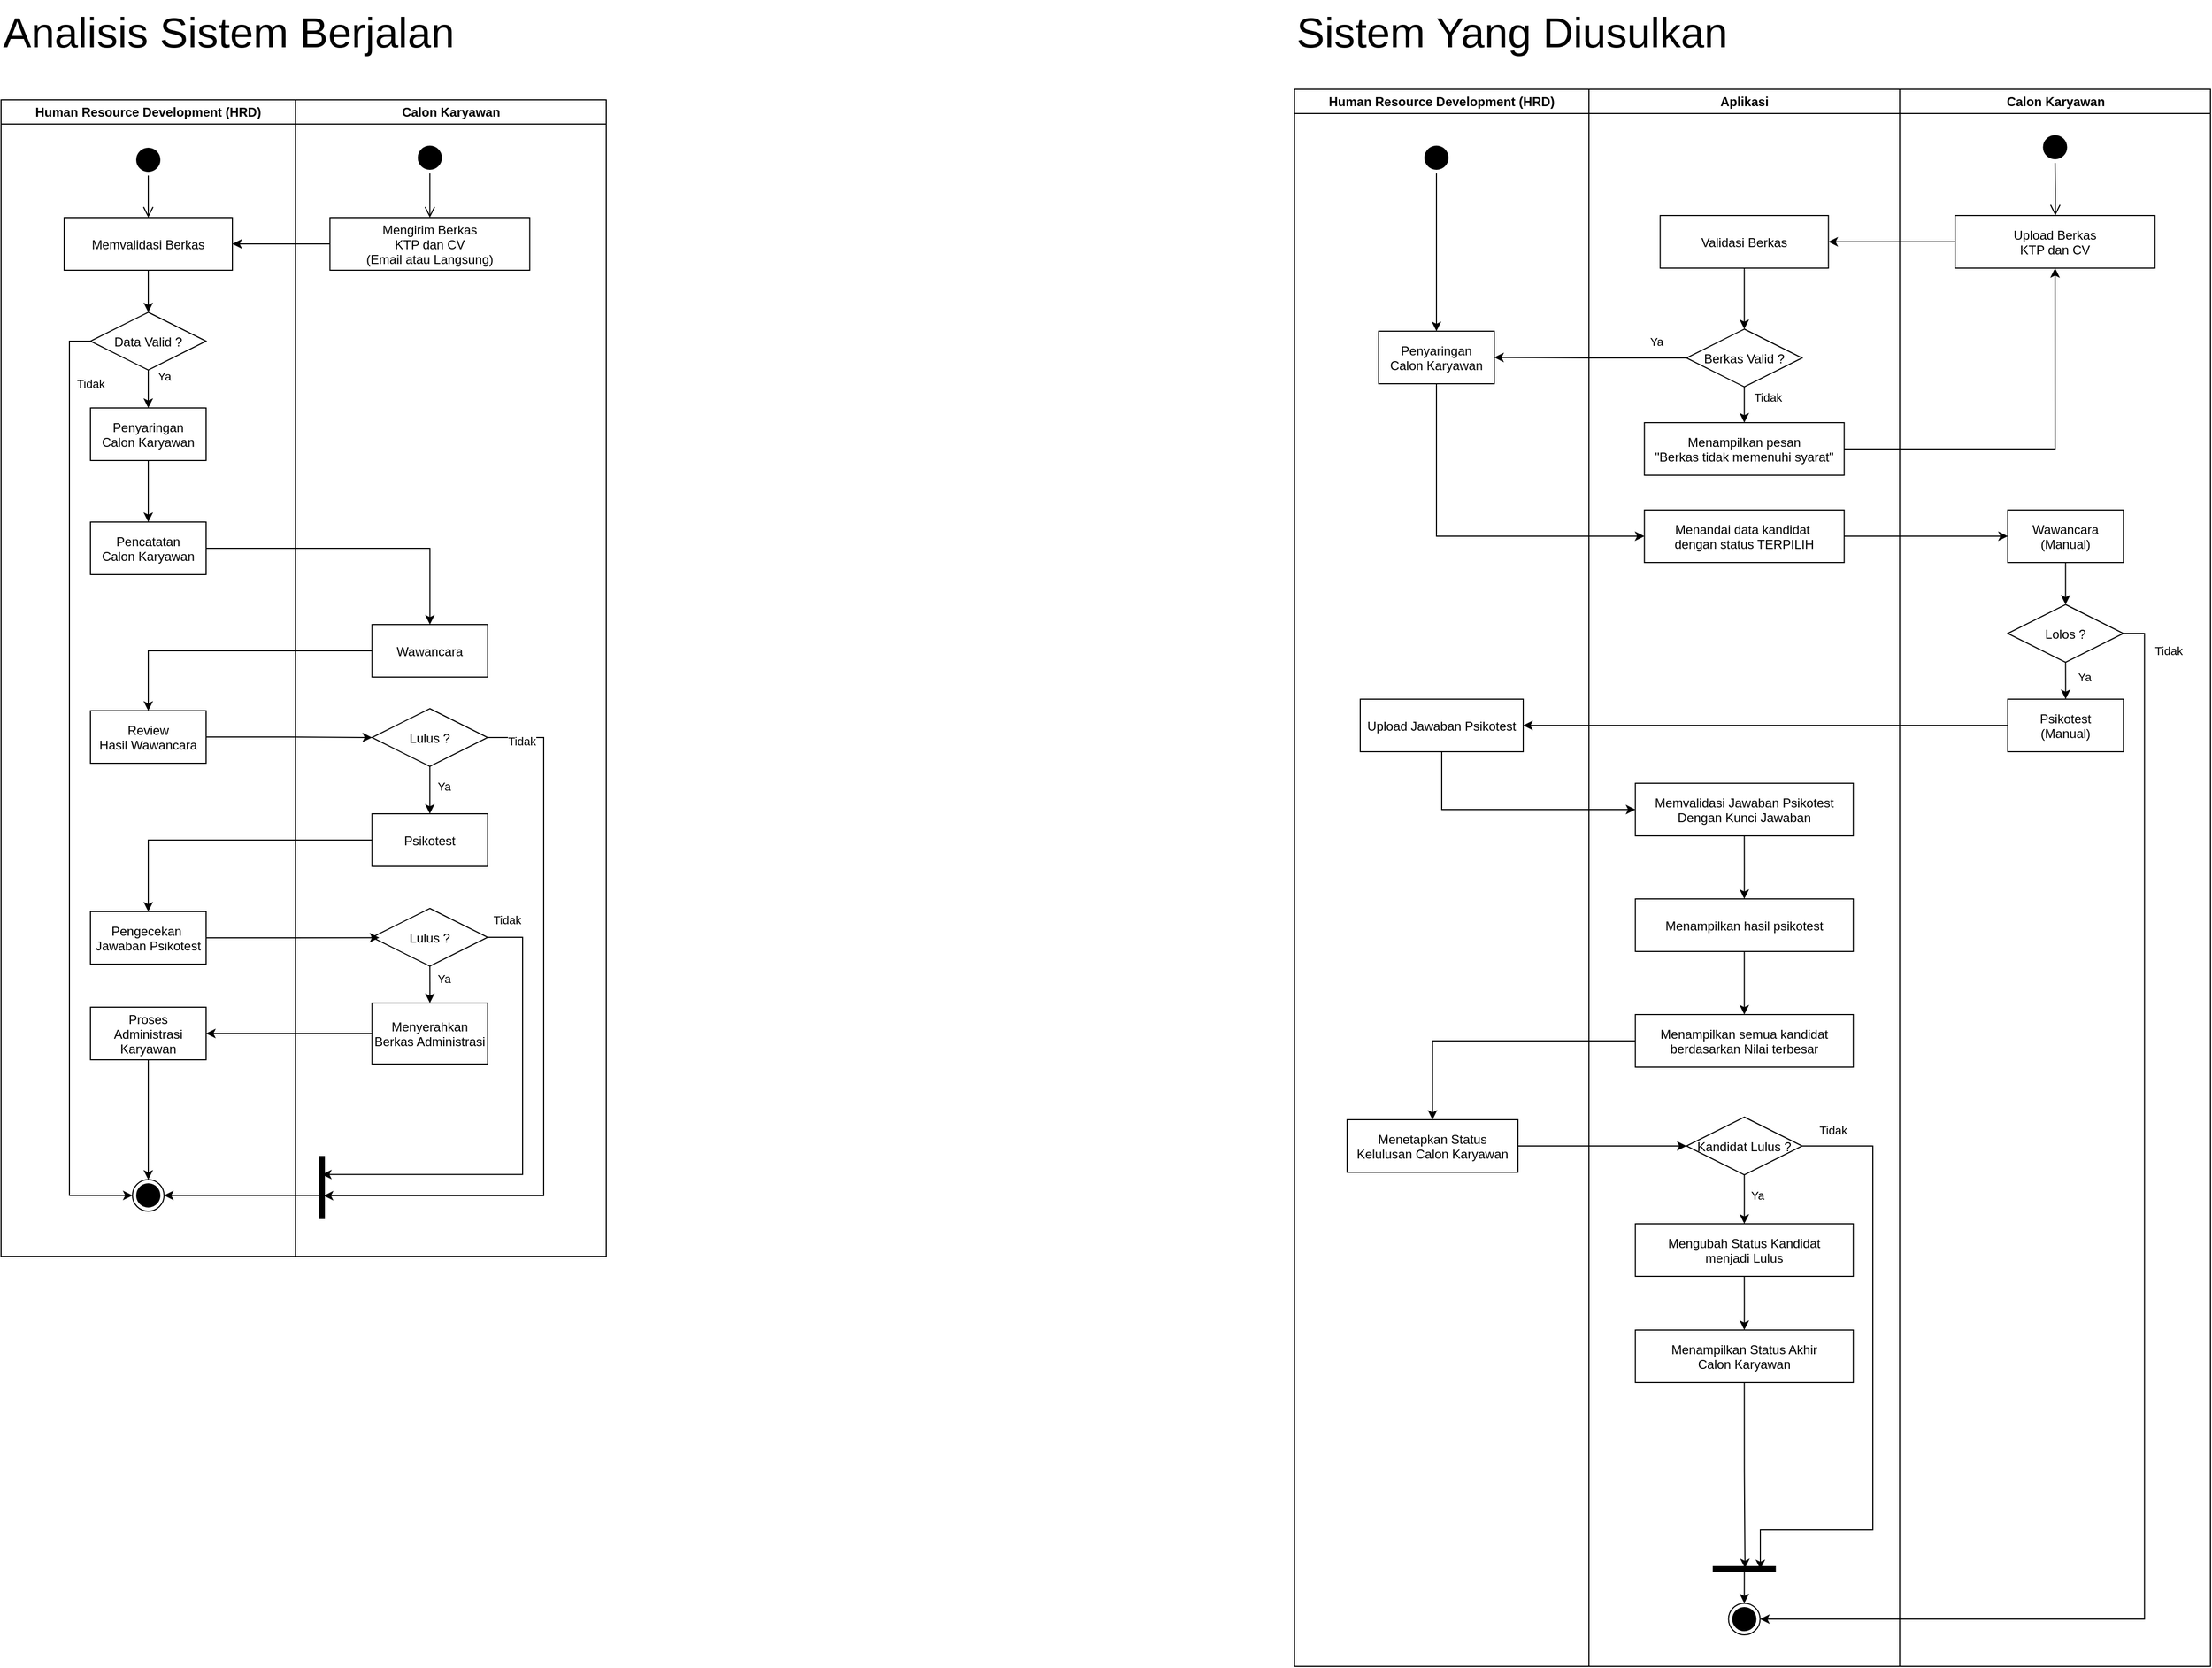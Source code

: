 <mxfile version="26.0.11">
  <diagram name="Gambaran Umum" id="e7e014a7-5840-1c2e-5031-d8a46d1fe8dd">
    <mxGraphModel dx="2580" dy="1044" grid="1" gridSize="10" guides="1" tooltips="1" connect="1" arrows="1" fold="1" page="1" pageScale="1" pageWidth="1169" pageHeight="826" background="none" math="0" shadow="0">
      <root>
        <mxCell id="0" />
        <mxCell id="1" parent="0" />
        <mxCell id="ST_iuwLtOKrMUxYOL1nn-21" value="" style="group" vertex="1" connectable="0" parent="1">
          <mxGeometry x="40" y="25" width="575.5" height="1195" as="geometry" />
        </mxCell>
        <mxCell id="2" value="Human Resource Development (HRD)" style="swimlane;whiteSpace=wrap" parent="ST_iuwLtOKrMUxYOL1nn-21" vertex="1">
          <mxGeometry y="95" width="280" height="1100" as="geometry">
            <mxRectangle x="164.5" y="128" width="90" height="30" as="alternateBounds" />
          </mxGeometry>
        </mxCell>
        <mxCell id="5" value="" style="ellipse;shape=startState;fillColor=#000000;strokeColor=#000000;" parent="2" vertex="1">
          <mxGeometry x="125" y="42" width="30" height="30" as="geometry" />
        </mxCell>
        <mxCell id="21" value="Data Valid ?" style="rhombus;fillColor=#FFFFFF;strokeColor=#000000;" parent="2" vertex="1">
          <mxGeometry x="85" y="202" width="110" height="55" as="geometry" />
        </mxCell>
        <mxCell id="7" value="Memvalidasi Berkas" style="" parent="2" vertex="1">
          <mxGeometry x="60" y="112" width="160" height="50" as="geometry" />
        </mxCell>
        <mxCell id="RKCoc4Ff2t_dRbGgtJyt-48" style="edgeStyle=orthogonalEdgeStyle;rounded=0;orthogonalLoop=1;jettySize=auto;html=1;exitX=0.5;exitY=1;exitDx=0;exitDy=0;" parent="2" source="7" target="21" edge="1">
          <mxGeometry relative="1" as="geometry" />
        </mxCell>
        <mxCell id="6" value="" style="edgeStyle=elbowEdgeStyle;elbow=horizontal;verticalAlign=bottom;endArrow=open;endSize=8;strokeColor=#000000;endFill=1;rounded=0" parent="2" source="5" target="7" edge="1">
          <mxGeometry x="100" y="40" as="geometry">
            <mxPoint x="115" y="110" as="targetPoint" />
          </mxGeometry>
        </mxCell>
        <mxCell id="RKCoc4Ff2t_dRbGgtJyt-82" value="Proses&#xa;Administrasi&#xa;Karyawan" style="" parent="2" vertex="1">
          <mxGeometry x="85" y="863" width="110" height="50" as="geometry" />
        </mxCell>
        <mxCell id="YIHD0tMDVWa32eO57tJM-167" value="Pengecekan &#xa;Jawaban Psikotest" style="" parent="2" vertex="1">
          <mxGeometry x="85" y="772" width="110" height="50" as="geometry" />
        </mxCell>
        <mxCell id="YIHD0tMDVWa32eO57tJM-172" value="Review&#xa;Hasil Wawancara" style="" parent="2" vertex="1">
          <mxGeometry x="85" y="581" width="110" height="50" as="geometry" />
        </mxCell>
        <mxCell id="vegIoyeHo5Jib-Qd6CoS-21" value="Penyaringan&#xa;Calon Karyawan" style="" parent="2" vertex="1">
          <mxGeometry x="85" y="293" width="110" height="50" as="geometry" />
        </mxCell>
        <mxCell id="RKCoc4Ff2t_dRbGgtJyt-49" style="edgeStyle=orthogonalEdgeStyle;rounded=0;orthogonalLoop=1;jettySize=auto;html=1;entryX=0.5;entryY=0;entryDx=0;entryDy=0;" parent="2" source="21" target="vegIoyeHo5Jib-Qd6CoS-21" edge="1">
          <mxGeometry relative="1" as="geometry">
            <mxPoint x="140" y="310" as="targetPoint" />
            <mxPoint x="140" y="314" as="sourcePoint" />
          </mxGeometry>
        </mxCell>
        <mxCell id="RKCoc4Ff2t_dRbGgtJyt-101" value="Ya" style="edgeLabel;html=1;align=center;verticalAlign=middle;resizable=0;points=[];" parent="RKCoc4Ff2t_dRbGgtJyt-49" vertex="1" connectable="0">
          <mxGeometry x="-0.739" y="-2" relative="1" as="geometry">
            <mxPoint x="17" as="offset" />
          </mxGeometry>
        </mxCell>
        <mxCell id="3" value="Calon Karyawan" style="swimlane;whiteSpace=wrap" parent="ST_iuwLtOKrMUxYOL1nn-21" vertex="1">
          <mxGeometry x="280" y="95" width="295.5" height="1100" as="geometry" />
        </mxCell>
        <mxCell id="13" value="" style="ellipse;shape=startState;fillColor=#000000;strokeColor=#000000;" parent="3" vertex="1">
          <mxGeometry x="112.75" y="40" width="30" height="30" as="geometry" />
        </mxCell>
        <mxCell id="14" value="" style="edgeStyle=elbowEdgeStyle;elbow=vertical;verticalAlign=bottom;endArrow=open;endSize=8;strokeColor=#000000;endFill=1;rounded=0" parent="3" source="13" target="15" edge="1">
          <mxGeometry x="40" y="20" as="geometry">
            <mxPoint x="55" y="90" as="targetPoint" />
          </mxGeometry>
        </mxCell>
        <mxCell id="RKCoc4Ff2t_dRbGgtJyt-69" style="edgeStyle=orthogonalEdgeStyle;rounded=0;orthogonalLoop=1;jettySize=auto;html=1;exitX=0.5;exitY=1;exitDx=0;exitDy=0;" parent="3" source="RKCoc4Ff2t_dRbGgtJyt-57" target="RKCoc4Ff2t_dRbGgtJyt-66" edge="1">
          <mxGeometry relative="1" as="geometry" />
        </mxCell>
        <mxCell id="RKCoc4Ff2t_dRbGgtJyt-106" value="Ya" style="edgeLabel;html=1;align=center;verticalAlign=middle;resizable=0;points=[];" parent="RKCoc4Ff2t_dRbGgtJyt-69" vertex="1" connectable="0">
          <mxGeometry x="-0.216" y="1" relative="1" as="geometry">
            <mxPoint x="12" y="1" as="offset" />
          </mxGeometry>
        </mxCell>
        <mxCell id="RKCoc4Ff2t_dRbGgtJyt-91" style="edgeStyle=orthogonalEdgeStyle;rounded=0;orthogonalLoop=1;jettySize=auto;html=1;exitX=1;exitY=0.5;exitDx=0;exitDy=0;entryX=0.63;entryY=0.374;entryDx=0;entryDy=0;entryPerimeter=0;" parent="3" source="RKCoc4Ff2t_dRbGgtJyt-57" target="RKCoc4Ff2t_dRbGgtJyt-73" edge="1">
          <mxGeometry relative="1" as="geometry">
            <mxPoint x="5.5" y="992" as="targetPoint" />
            <Array as="points">
              <mxPoint x="236" y="607" />
              <mxPoint x="236" y="1042" />
            </Array>
          </mxGeometry>
        </mxCell>
        <mxCell id="RKCoc4Ff2t_dRbGgtJyt-107" value="Tidak" style="edgeLabel;html=1;align=center;verticalAlign=middle;resizable=0;points=[];" parent="RKCoc4Ff2t_dRbGgtJyt-91" vertex="1" connectable="0">
          <mxGeometry x="-0.785" relative="1" as="geometry">
            <mxPoint x="-21" y="-19" as="offset" />
          </mxGeometry>
        </mxCell>
        <mxCell id="RKCoc4Ff2t_dRbGgtJyt-71" style="edgeStyle=orthogonalEdgeStyle;rounded=0;orthogonalLoop=1;jettySize=auto;html=1;exitX=0.5;exitY=1;exitDx=0;exitDy=0;" parent="3" source="RKCoc4Ff2t_dRbGgtJyt-67" target="RKCoc4Ff2t_dRbGgtJyt-68" edge="1">
          <mxGeometry relative="1" as="geometry" />
        </mxCell>
        <mxCell id="RKCoc4Ff2t_dRbGgtJyt-108" value="Ya" style="edgeLabel;html=1;align=center;verticalAlign=middle;resizable=0;points=[];" parent="RKCoc4Ff2t_dRbGgtJyt-71" vertex="1" connectable="0">
          <mxGeometry x="-0.474" y="-1" relative="1" as="geometry">
            <mxPoint x="14" as="offset" />
          </mxGeometry>
        </mxCell>
        <mxCell id="15" value="Mengirim Berkas&#xa;KTP dan CV&#xa;(Email atau Langsung)" style="" parent="3" vertex="1">
          <mxGeometry x="32.75" y="112" width="190" height="50" as="geometry" />
        </mxCell>
        <mxCell id="RKCoc4Ff2t_dRbGgtJyt-93" style="edgeStyle=orthogonalEdgeStyle;rounded=0;orthogonalLoop=1;jettySize=auto;html=1;exitX=1;exitY=0.5;exitDx=0;exitDy=0;entryX=0.293;entryY=0.48;entryDx=0;entryDy=0;entryPerimeter=0;" parent="3" source="RKCoc4Ff2t_dRbGgtJyt-67" target="RKCoc4Ff2t_dRbGgtJyt-73" edge="1">
          <mxGeometry relative="1" as="geometry">
            <mxPoint x="25.5" y="1072" as="targetPoint" />
            <Array as="points">
              <mxPoint x="216" y="797" />
              <mxPoint x="216" y="1022" />
            </Array>
          </mxGeometry>
        </mxCell>
        <mxCell id="RKCoc4Ff2t_dRbGgtJyt-109" value="Tidak" style="edgeLabel;html=1;align=center;verticalAlign=middle;resizable=0;points=[];" parent="RKCoc4Ff2t_dRbGgtJyt-93" vertex="1" connectable="0">
          <mxGeometry x="-0.923" y="-1" relative="1" as="geometry">
            <mxPoint y="-18" as="offset" />
          </mxGeometry>
        </mxCell>
        <mxCell id="RKCoc4Ff2t_dRbGgtJyt-54" value="Pencatatan&#xa;Calon Karyawan" style="" parent="3" vertex="1">
          <mxGeometry x="-195" y="401.5" width="110" height="50" as="geometry" />
        </mxCell>
        <mxCell id="RKCoc4Ff2t_dRbGgtJyt-59" style="edgeStyle=orthogonalEdgeStyle;rounded=0;orthogonalLoop=1;jettySize=auto;html=1;exitX=1;exitY=0.5;exitDx=0;exitDy=0;" parent="3" source="RKCoc4Ff2t_dRbGgtJyt-54" target="RKCoc4Ff2t_dRbGgtJyt-56" edge="1">
          <mxGeometry relative="1" as="geometry">
            <mxPoint x="72.75" y="426.5" as="targetPoint" />
          </mxGeometry>
        </mxCell>
        <mxCell id="RKCoc4Ff2t_dRbGgtJyt-56" value="Wawancara" style="" parent="3" vertex="1">
          <mxGeometry x="72.75" y="499" width="110" height="50" as="geometry" />
        </mxCell>
        <mxCell id="RKCoc4Ff2t_dRbGgtJyt-57" value="Lulus ?" style="rhombus;fillColor=#FFFFFF;strokeColor=#000000;" parent="3" vertex="1">
          <mxGeometry x="72.75" y="579" width="110" height="55" as="geometry" />
        </mxCell>
        <mxCell id="RKCoc4Ff2t_dRbGgtJyt-66" value="Psikotest" style="" parent="3" vertex="1">
          <mxGeometry x="72.75" y="679" width="110" height="50" as="geometry" />
        </mxCell>
        <mxCell id="RKCoc4Ff2t_dRbGgtJyt-67" value="Lulus ?" style="rhombus;fillColor=#FFFFFF;strokeColor=#000000;" parent="3" vertex="1">
          <mxGeometry x="72.75" y="769" width="110" height="55" as="geometry" />
        </mxCell>
        <mxCell id="RKCoc4Ff2t_dRbGgtJyt-68" value="Menyerahkan&#xa;Berkas Administrasi" style="" parent="3" vertex="1">
          <mxGeometry x="72.75" y="859" width="110" height="58" as="geometry" />
        </mxCell>
        <mxCell id="RKCoc4Ff2t_dRbGgtJyt-41" value="" style="ellipse;html=1;shape=endState;fillColor=#000000;strokeColor=#000000;" parent="3" vertex="1">
          <mxGeometry x="-155" y="1027" width="30" height="30" as="geometry" />
        </mxCell>
        <mxCell id="RKCoc4Ff2t_dRbGgtJyt-100" style="edgeStyle=orthogonalEdgeStyle;rounded=0;orthogonalLoop=1;jettySize=auto;html=1;exitX=0.25;exitY=0.5;exitDx=0;exitDy=0;exitPerimeter=0;entryX=1;entryY=0.5;entryDx=0;entryDy=0;" parent="3" source="RKCoc4Ff2t_dRbGgtJyt-73" target="RKCoc4Ff2t_dRbGgtJyt-41" edge="1">
          <mxGeometry relative="1" as="geometry">
            <Array as="points">
              <mxPoint x="25" y="1042" />
            </Array>
          </mxGeometry>
        </mxCell>
        <mxCell id="RKCoc4Ff2t_dRbGgtJyt-73" value="" style="shape=line;strokeWidth=6;strokeColor=#000000;rotation=90" parent="3" vertex="1">
          <mxGeometry x="-5" y="1027" width="60" height="15" as="geometry" />
        </mxCell>
        <mxCell id="RKCoc4Ff2t_dRbGgtJyt-46" value="" style="endArrow=classic;html=1;rounded=0;exitX=0;exitY=0.5;exitDx=0;exitDy=0;" parent="ST_iuwLtOKrMUxYOL1nn-21" source="15" target="7" edge="1">
          <mxGeometry width="50" height="50" relative="1" as="geometry">
            <mxPoint x="410" y="375" as="sourcePoint" />
            <mxPoint x="460" y="325" as="targetPoint" />
          </mxGeometry>
        </mxCell>
        <mxCell id="RKCoc4Ff2t_dRbGgtJyt-50" style="edgeStyle=orthogonalEdgeStyle;rounded=0;orthogonalLoop=1;jettySize=auto;html=1;exitX=0;exitY=0.5;exitDx=0;exitDy=0;entryX=0;entryY=0.5;entryDx=0;entryDy=0;" parent="ST_iuwLtOKrMUxYOL1nn-21" source="21" target="RKCoc4Ff2t_dRbGgtJyt-41" edge="1">
          <mxGeometry relative="1" as="geometry" />
        </mxCell>
        <mxCell id="RKCoc4Ff2t_dRbGgtJyt-102" value="Tidak" style="edgeLabel;html=1;align=center;verticalAlign=middle;resizable=0;points=[];" parent="RKCoc4Ff2t_dRbGgtJyt-50" vertex="1" connectable="0">
          <mxGeometry x="-0.934" relative="1" as="geometry">
            <mxPoint x="20" y="31" as="offset" />
          </mxGeometry>
        </mxCell>
        <mxCell id="RKCoc4Ff2t_dRbGgtJyt-86" style="edgeStyle=orthogonalEdgeStyle;rounded=0;orthogonalLoop=1;jettySize=auto;html=1;exitX=0;exitY=0.5;exitDx=0;exitDy=0;" parent="ST_iuwLtOKrMUxYOL1nn-21" source="RKCoc4Ff2t_dRbGgtJyt-68" target="RKCoc4Ff2t_dRbGgtJyt-82" edge="1">
          <mxGeometry relative="1" as="geometry" />
        </mxCell>
        <mxCell id="YIHD0tMDVWa32eO57tJM-22" value="Analisis Sistem Berjalan" style="text;html=1;align=left;verticalAlign=middle;resizable=0;points=[];autosize=1;strokeColor=none;fillColor=none;fontSize=40;" parent="ST_iuwLtOKrMUxYOL1nn-21" vertex="1">
          <mxGeometry width="450" height="60" as="geometry" />
        </mxCell>
        <mxCell id="YIHD0tMDVWa32eO57tJM-168" style="edgeStyle=orthogonalEdgeStyle;rounded=0;orthogonalLoop=1;jettySize=auto;html=1;exitX=0;exitY=0.5;exitDx=0;exitDy=0;" parent="ST_iuwLtOKrMUxYOL1nn-21" source="RKCoc4Ff2t_dRbGgtJyt-66" target="YIHD0tMDVWa32eO57tJM-167" edge="1">
          <mxGeometry relative="1" as="geometry" />
        </mxCell>
        <mxCell id="YIHD0tMDVWa32eO57tJM-171" style="edgeStyle=orthogonalEdgeStyle;rounded=0;orthogonalLoop=1;jettySize=auto;html=1;exitX=1;exitY=0.5;exitDx=0;exitDy=0;entryX=0.063;entryY=0.506;entryDx=0;entryDy=0;entryPerimeter=0;" parent="ST_iuwLtOKrMUxYOL1nn-21" source="YIHD0tMDVWa32eO57tJM-167" target="RKCoc4Ff2t_dRbGgtJyt-67" edge="1">
          <mxGeometry relative="1" as="geometry" />
        </mxCell>
        <mxCell id="YIHD0tMDVWa32eO57tJM-174" style="edgeStyle=orthogonalEdgeStyle;rounded=0;orthogonalLoop=1;jettySize=auto;html=1;exitX=0;exitY=0.5;exitDx=0;exitDy=0;" parent="ST_iuwLtOKrMUxYOL1nn-21" source="RKCoc4Ff2t_dRbGgtJyt-56" target="YIHD0tMDVWa32eO57tJM-172" edge="1">
          <mxGeometry relative="1" as="geometry" />
        </mxCell>
        <mxCell id="YIHD0tMDVWa32eO57tJM-175" style="edgeStyle=orthogonalEdgeStyle;rounded=0;orthogonalLoop=1;jettySize=auto;html=1;exitX=1;exitY=0.5;exitDx=0;exitDy=0;entryX=0;entryY=0.5;entryDx=0;entryDy=0;" parent="ST_iuwLtOKrMUxYOL1nn-21" source="YIHD0tMDVWa32eO57tJM-172" target="RKCoc4Ff2t_dRbGgtJyt-57" edge="1">
          <mxGeometry relative="1" as="geometry" />
        </mxCell>
        <mxCell id="RKCoc4Ff2t_dRbGgtJyt-87" style="edgeStyle=orthogonalEdgeStyle;rounded=0;orthogonalLoop=1;jettySize=auto;html=1;exitX=0.5;exitY=1;exitDx=0;exitDy=0;entryX=0.5;entryY=0;entryDx=0;entryDy=0;" parent="ST_iuwLtOKrMUxYOL1nn-21" source="RKCoc4Ff2t_dRbGgtJyt-82" target="RKCoc4Ff2t_dRbGgtJyt-41" edge="1">
          <mxGeometry relative="1" as="geometry">
            <mxPoint x="140" y="967" as="targetPoint" />
          </mxGeometry>
        </mxCell>
        <mxCell id="vegIoyeHo5Jib-Qd6CoS-23" style="edgeStyle=orthogonalEdgeStyle;rounded=0;orthogonalLoop=1;jettySize=auto;html=1;exitX=0.5;exitY=1;exitDx=0;exitDy=0;entryX=0.5;entryY=0;entryDx=0;entryDy=0;" parent="ST_iuwLtOKrMUxYOL1nn-21" source="vegIoyeHo5Jib-Qd6CoS-21" target="RKCoc4Ff2t_dRbGgtJyt-54" edge="1">
          <mxGeometry relative="1" as="geometry" />
        </mxCell>
        <mxCell id="ST_iuwLtOKrMUxYOL1nn-22" value="" style="group" vertex="1" connectable="0" parent="1">
          <mxGeometry x="1270" y="25" width="871" height="1585" as="geometry" />
        </mxCell>
        <mxCell id="YIHD0tMDVWa32eO57tJM-25" value="Sistem Yang Diusulkan" style="text;html=1;align=left;verticalAlign=middle;resizable=0;points=[];autosize=1;strokeColor=none;fillColor=none;fontSize=40;" parent="ST_iuwLtOKrMUxYOL1nn-22" vertex="1">
          <mxGeometry width="430" height="60" as="geometry" />
        </mxCell>
        <mxCell id="YIHD0tMDVWa32eO57tJM-102" value="Human Resource Development (HRD)" style="swimlane;whiteSpace=wrap" parent="ST_iuwLtOKrMUxYOL1nn-22" vertex="1">
          <mxGeometry y="85" width="280" height="1500" as="geometry">
            <mxRectangle x="164.5" y="128" width="90" height="30" as="alternateBounds" />
          </mxGeometry>
        </mxCell>
        <mxCell id="YIHD0tMDVWa32eO57tJM-151" style="edgeStyle=orthogonalEdgeStyle;rounded=0;orthogonalLoop=1;jettySize=auto;html=1;exitX=0.5;exitY=1;exitDx=0;exitDy=0;" parent="YIHD0tMDVWa32eO57tJM-102" source="YIHD0tMDVWa32eO57tJM-103" target="YIHD0tMDVWa32eO57tJM-129" edge="1">
          <mxGeometry relative="1" as="geometry" />
        </mxCell>
        <mxCell id="YIHD0tMDVWa32eO57tJM-103" value="" style="ellipse;shape=startState;fillColor=#000000;strokeColor=#000000;" parent="YIHD0tMDVWa32eO57tJM-102" vertex="1">
          <mxGeometry x="120" y="50" width="30" height="30" as="geometry" />
        </mxCell>
        <mxCell id="YIHD0tMDVWa32eO57tJM-129" value="Penyaringan&#xa;Calon Karyawan" style="" parent="YIHD0tMDVWa32eO57tJM-102" vertex="1">
          <mxGeometry x="80" y="230" width="110" height="50" as="geometry" />
        </mxCell>
        <mxCell id="YIHD0tMDVWa32eO57tJM-157" value="Upload Jawaban Psikotest" style="" parent="YIHD0tMDVWa32eO57tJM-102" vertex="1">
          <mxGeometry x="62.5" y="580" width="155" height="50" as="geometry" />
        </mxCell>
        <mxCell id="YIHD0tMDVWa32eO57tJM-111" value="Aplikasi" style="swimlane;whiteSpace=wrap;startSize=23;fillColor=default;" parent="ST_iuwLtOKrMUxYOL1nn-22" vertex="1">
          <mxGeometry x="280" y="85" width="295.5" height="1500" as="geometry" />
        </mxCell>
        <mxCell id="YIHD0tMDVWa32eO57tJM-126" value="Menandai data kandidat &#xa;dengan status TERPILIH" style="" parent="YIHD0tMDVWa32eO57tJM-111" vertex="1">
          <mxGeometry x="52.75" y="400" width="190" height="50" as="geometry" />
        </mxCell>
        <mxCell id="YIHD0tMDVWa32eO57tJM-105" value="Validasi Berkas" style="" parent="YIHD0tMDVWa32eO57tJM-111" vertex="1">
          <mxGeometry x="67.75" y="120" width="160" height="50" as="geometry" />
        </mxCell>
        <mxCell id="jaqBcTecHECJfo1LTqMZ-30" style="edgeStyle=orthogonalEdgeStyle;rounded=0;orthogonalLoop=1;jettySize=auto;html=1;entryX=0.5;entryY=0;entryDx=0;entryDy=0;exitX=0.5;exitY=1;exitDx=0;exitDy=0;" parent="YIHD0tMDVWa32eO57tJM-111" source="YIHD0tMDVWa32eO57tJM-104" target="jaqBcTecHECJfo1LTqMZ-29" edge="1">
          <mxGeometry relative="1" as="geometry">
            <mxPoint x="148" y="290" as="sourcePoint" />
          </mxGeometry>
        </mxCell>
        <mxCell id="vegIoyeHo5Jib-Qd6CoS-25" value="Tidak" style="edgeLabel;html=1;align=center;verticalAlign=middle;resizable=0;points=[];" parent="jaqBcTecHECJfo1LTqMZ-30" vertex="1" connectable="0">
          <mxGeometry x="-0.571" relative="1" as="geometry">
            <mxPoint x="22" y="2" as="offset" />
          </mxGeometry>
        </mxCell>
        <mxCell id="YIHD0tMDVWa32eO57tJM-104" value="Berkas Valid ?" style="rhombus;fillColor=#FFFFFF;strokeColor=#000000;" parent="YIHD0tMDVWa32eO57tJM-111" vertex="1">
          <mxGeometry x="92.75" y="228" width="110" height="55" as="geometry" />
        </mxCell>
        <mxCell id="YIHD0tMDVWa32eO57tJM-106" style="edgeStyle=orthogonalEdgeStyle;rounded=0;orthogonalLoop=1;jettySize=auto;html=1;exitX=0.5;exitY=1;exitDx=0;exitDy=0;" parent="YIHD0tMDVWa32eO57tJM-111" source="YIHD0tMDVWa32eO57tJM-105" target="YIHD0tMDVWa32eO57tJM-104" edge="1">
          <mxGeometry relative="1" as="geometry" />
        </mxCell>
        <mxCell id="jaqBcTecHECJfo1LTqMZ-25" style="edgeStyle=orthogonalEdgeStyle;rounded=0;orthogonalLoop=1;jettySize=auto;html=1;exitX=0.5;exitY=1;exitDx=0;exitDy=0;" parent="YIHD0tMDVWa32eO57tJM-111" source="YIHD0tMDVWa32eO57tJM-159" target="jaqBcTecHECJfo1LTqMZ-21" edge="1">
          <mxGeometry relative="1" as="geometry" />
        </mxCell>
        <mxCell id="YIHD0tMDVWa32eO57tJM-159" value="Memvalidasi Jawaban Psikotest&#xa;Dengan Kunci Jawaban" style="" parent="YIHD0tMDVWa32eO57tJM-111" vertex="1">
          <mxGeometry x="44.13" y="660" width="207.25" height="50" as="geometry" />
        </mxCell>
        <mxCell id="jaqBcTecHECJfo1LTqMZ-21" value="Menampilkan hasil psikotest" style="" parent="YIHD0tMDVWa32eO57tJM-111" vertex="1">
          <mxGeometry x="44.13" y="770" width="207.25" height="50" as="geometry" />
        </mxCell>
        <mxCell id="jaqBcTecHECJfo1LTqMZ-38" style="edgeStyle=orthogonalEdgeStyle;rounded=0;orthogonalLoop=1;jettySize=auto;html=1;exitX=0;exitY=0.5;exitDx=0;exitDy=0;entryX=0.5;entryY=0;entryDx=0;entryDy=0;" parent="YIHD0tMDVWa32eO57tJM-111" source="jaqBcTecHECJfo1LTqMZ-23" target="YIHD0tMDVWa32eO57tJM-108" edge="1">
          <mxGeometry relative="1" as="geometry" />
        </mxCell>
        <mxCell id="jaqBcTecHECJfo1LTqMZ-23" value="Menampilkan semua kandidat&#xa;berdasarkan Nilai terbesar" style="" parent="YIHD0tMDVWa32eO57tJM-111" vertex="1">
          <mxGeometry x="44.13" y="880" width="207.25" height="50" as="geometry" />
        </mxCell>
        <mxCell id="jaqBcTecHECJfo1LTqMZ-26" style="edgeStyle=orthogonalEdgeStyle;rounded=0;orthogonalLoop=1;jettySize=auto;html=1;exitX=0.5;exitY=1;exitDx=0;exitDy=0;entryX=0.5;entryY=0;entryDx=0;entryDy=0;" parent="YIHD0tMDVWa32eO57tJM-111" source="jaqBcTecHECJfo1LTqMZ-21" target="jaqBcTecHECJfo1LTqMZ-23" edge="1">
          <mxGeometry relative="1" as="geometry" />
        </mxCell>
        <mxCell id="jaqBcTecHECJfo1LTqMZ-29" value="Menampilkan pesan&#xa;&quot;Berkas tidak memenuhi syarat&quot;" style="" parent="YIHD0tMDVWa32eO57tJM-111" vertex="1">
          <mxGeometry x="52.75" y="317" width="190" height="50" as="geometry" />
        </mxCell>
        <mxCell id="jaqBcTecHECJfo1LTqMZ-48" style="edgeStyle=orthogonalEdgeStyle;rounded=0;orthogonalLoop=1;jettySize=auto;html=1;exitX=0.5;exitY=1;exitDx=0;exitDy=0;entryX=0.511;entryY=0.436;entryDx=0;entryDy=0;entryPerimeter=0;" parent="YIHD0tMDVWa32eO57tJM-111" source="jaqBcTecHECJfo1LTqMZ-22" target="jaqBcTecHECJfo1LTqMZ-51" edge="1">
          <mxGeometry relative="1" as="geometry">
            <mxPoint x="147.733" y="1290" as="targetPoint" />
          </mxGeometry>
        </mxCell>
        <mxCell id="jaqBcTecHECJfo1LTqMZ-22" value="Menampilkan Status Akhir&#xa;Calon Karyawan" style="" parent="YIHD0tMDVWa32eO57tJM-111" vertex="1">
          <mxGeometry x="44.13" y="1180" width="207.25" height="50" as="geometry" />
        </mxCell>
        <mxCell id="jaqBcTecHECJfo1LTqMZ-43" style="edgeStyle=orthogonalEdgeStyle;rounded=0;orthogonalLoop=1;jettySize=auto;html=1;exitX=1;exitY=0.5;exitDx=0;exitDy=0;entryX=0;entryY=0.5;entryDx=0;entryDy=0;" parent="YIHD0tMDVWa32eO57tJM-111" source="YIHD0tMDVWa32eO57tJM-108" target="jaqBcTecHECJfo1LTqMZ-39" edge="1">
          <mxGeometry relative="1" as="geometry" />
        </mxCell>
        <mxCell id="YIHD0tMDVWa32eO57tJM-108" value="Menetapkan Status&#xa;Kelulusan Calon Karyawan" style="" parent="YIHD0tMDVWa32eO57tJM-111" vertex="1">
          <mxGeometry x="-230" y="980" width="162.5" height="50" as="geometry" />
        </mxCell>
        <mxCell id="jaqBcTecHECJfo1LTqMZ-45" style="edgeStyle=orthogonalEdgeStyle;rounded=0;orthogonalLoop=1;jettySize=auto;html=1;exitX=0.5;exitY=1;exitDx=0;exitDy=0;" parent="YIHD0tMDVWa32eO57tJM-111" source="jaqBcTecHECJfo1LTqMZ-28" target="jaqBcTecHECJfo1LTqMZ-22" edge="1">
          <mxGeometry relative="1" as="geometry" />
        </mxCell>
        <mxCell id="jaqBcTecHECJfo1LTqMZ-28" value="Mengubah Status Kandidat&#xa;menjadi Lulus" style="" parent="YIHD0tMDVWa32eO57tJM-111" vertex="1">
          <mxGeometry x="44.13" y="1079" width="207.25" height="50" as="geometry" />
        </mxCell>
        <mxCell id="jaqBcTecHECJfo1LTqMZ-41" style="edgeStyle=orthogonalEdgeStyle;rounded=0;orthogonalLoop=1;jettySize=auto;html=1;exitX=0.5;exitY=1;exitDx=0;exitDy=0;" parent="YIHD0tMDVWa32eO57tJM-111" source="jaqBcTecHECJfo1LTqMZ-39" target="jaqBcTecHECJfo1LTqMZ-28" edge="1">
          <mxGeometry relative="1" as="geometry" />
        </mxCell>
        <mxCell id="vegIoyeHo5Jib-Qd6CoS-28" value="Ya" style="edgeLabel;html=1;align=center;verticalAlign=middle;resizable=0;points=[];" parent="jaqBcTecHECJfo1LTqMZ-41" vertex="1" connectable="0">
          <mxGeometry x="-0.115" y="3" relative="1" as="geometry">
            <mxPoint x="9" y="-1" as="offset" />
          </mxGeometry>
        </mxCell>
        <mxCell id="jaqBcTecHECJfo1LTqMZ-50" style="edgeStyle=orthogonalEdgeStyle;rounded=0;orthogonalLoop=1;jettySize=auto;html=1;exitX=1;exitY=0.5;exitDx=0;exitDy=0;entryX=0.75;entryY=0.5;entryDx=0;entryDy=0;entryPerimeter=0;" parent="YIHD0tMDVWa32eO57tJM-111" source="jaqBcTecHECJfo1LTqMZ-39" target="jaqBcTecHECJfo1LTqMZ-51" edge="1">
          <mxGeometry relative="1" as="geometry">
            <mxPoint x="220" y="1400" as="targetPoint" />
            <Array as="points">
              <mxPoint x="270" y="1005" />
              <mxPoint x="270" y="1370" />
              <mxPoint x="163" y="1370" />
              <mxPoint x="163" y="1408" />
            </Array>
          </mxGeometry>
        </mxCell>
        <mxCell id="vegIoyeHo5Jib-Qd6CoS-29" value="Tidak" style="edgeLabel;html=1;align=center;verticalAlign=middle;resizable=0;points=[];" parent="jaqBcTecHECJfo1LTqMZ-50" vertex="1" connectable="0">
          <mxGeometry x="-0.91" y="2" relative="1" as="geometry">
            <mxPoint x="3" y="-13" as="offset" />
          </mxGeometry>
        </mxCell>
        <mxCell id="jaqBcTecHECJfo1LTqMZ-39" value="Kandidat Lulus ?" style="rhombus;fillColor=#FFFFFF;strokeColor=#000000;" parent="YIHD0tMDVWa32eO57tJM-111" vertex="1">
          <mxGeometry x="92.76" y="977.5" width="110" height="55" as="geometry" />
        </mxCell>
        <mxCell id="YIHD0tMDVWa32eO57tJM-137" value="" style="ellipse;html=1;shape=endState;fillColor=#000000;strokeColor=#000000;" parent="YIHD0tMDVWa32eO57tJM-111" vertex="1">
          <mxGeometry x="132.75" y="1440" width="30" height="30" as="geometry" />
        </mxCell>
        <mxCell id="jaqBcTecHECJfo1LTqMZ-53" style="edgeStyle=orthogonalEdgeStyle;rounded=0;orthogonalLoop=1;jettySize=auto;html=1;exitX=0.25;exitY=0.5;exitDx=0;exitDy=0;exitPerimeter=0;entryX=0.5;entryY=0;entryDx=0;entryDy=0;" parent="YIHD0tMDVWa32eO57tJM-111" source="jaqBcTecHECJfo1LTqMZ-51" target="YIHD0tMDVWa32eO57tJM-137" edge="1">
          <mxGeometry relative="1" as="geometry" />
        </mxCell>
        <mxCell id="jaqBcTecHECJfo1LTqMZ-51" value="" style="shape=line;strokeWidth=6;strokeColor=#000000;rotation=0;" parent="YIHD0tMDVWa32eO57tJM-111" vertex="1">
          <mxGeometry x="117.75" y="1400" width="60" height="15" as="geometry" />
        </mxCell>
        <mxCell id="YIHD0tMDVWa32eO57tJM-143" value="Calon Karyawan" style="swimlane;whiteSpace=wrap" parent="ST_iuwLtOKrMUxYOL1nn-22" vertex="1">
          <mxGeometry x="575.5" y="85" width="295.5" height="1500" as="geometry" />
        </mxCell>
        <mxCell id="YIHD0tMDVWa32eO57tJM-144" value="" style="ellipse;shape=startState;fillColor=#000000;strokeColor=#000000;" parent="YIHD0tMDVWa32eO57tJM-143" vertex="1">
          <mxGeometry x="132.75" y="40" width="30" height="30" as="geometry" />
        </mxCell>
        <mxCell id="YIHD0tMDVWa32eO57tJM-145" value="" style="edgeStyle=elbowEdgeStyle;elbow=horizontal;verticalAlign=bottom;endArrow=open;endSize=8;strokeColor=#000000;endFill=1;rounded=0" parent="YIHD0tMDVWa32eO57tJM-143" source="YIHD0tMDVWa32eO57tJM-144" target="YIHD0tMDVWa32eO57tJM-146" edge="1">
          <mxGeometry x="40" y="20" as="geometry">
            <mxPoint x="55" y="90" as="targetPoint" />
          </mxGeometry>
        </mxCell>
        <mxCell id="YIHD0tMDVWa32eO57tJM-146" value="Upload Berkas&#xa;KTP dan CV" style="" parent="YIHD0tMDVWa32eO57tJM-143" vertex="1">
          <mxGeometry x="52.75" y="120" width="190" height="50" as="geometry" />
        </mxCell>
        <mxCell id="YIHD0tMDVWa32eO57tJM-161" style="edgeStyle=orthogonalEdgeStyle;rounded=0;orthogonalLoop=1;jettySize=auto;html=1;exitX=0.5;exitY=1;exitDx=0;exitDy=0;" parent="YIHD0tMDVWa32eO57tJM-143" source="YIHD0tMDVWa32eO57tJM-147" target="YIHD0tMDVWa32eO57tJM-156" edge="1">
          <mxGeometry relative="1" as="geometry" />
        </mxCell>
        <mxCell id="YIHD0tMDVWa32eO57tJM-147" value="Wawancara&#xa;(Manual)" style="" parent="YIHD0tMDVWa32eO57tJM-143" vertex="1">
          <mxGeometry x="102.75" y="400" width="110" height="50" as="geometry" />
        </mxCell>
        <mxCell id="YIHD0tMDVWa32eO57tJM-155" value="Psikotest&#xa;(Manual)" style="" parent="YIHD0tMDVWa32eO57tJM-143" vertex="1">
          <mxGeometry x="102.75" y="580" width="110" height="50" as="geometry" />
        </mxCell>
        <mxCell id="YIHD0tMDVWa32eO57tJM-160" style="edgeStyle=orthogonalEdgeStyle;rounded=0;orthogonalLoop=1;jettySize=auto;html=1;exitX=0.5;exitY=1;exitDx=0;exitDy=0;" parent="YIHD0tMDVWa32eO57tJM-143" source="YIHD0tMDVWa32eO57tJM-156" target="YIHD0tMDVWa32eO57tJM-155" edge="1">
          <mxGeometry relative="1" as="geometry" />
        </mxCell>
        <mxCell id="vegIoyeHo5Jib-Qd6CoS-26" value="Ya" style="edgeLabel;html=1;align=center;verticalAlign=middle;resizable=0;points=[];" parent="YIHD0tMDVWa32eO57tJM-160" vertex="1" connectable="0">
          <mxGeometry x="-0.551" y="1" relative="1" as="geometry">
            <mxPoint x="16" y="4" as="offset" />
          </mxGeometry>
        </mxCell>
        <mxCell id="YIHD0tMDVWa32eO57tJM-156" value="Lolos ?" style="rhombus;fillColor=#FFFFFF;strokeColor=#000000;" parent="YIHD0tMDVWa32eO57tJM-143" vertex="1">
          <mxGeometry x="102.75" y="490" width="110" height="55" as="geometry" />
        </mxCell>
        <mxCell id="YIHD0tMDVWa32eO57tJM-149" style="edgeStyle=orthogonalEdgeStyle;rounded=0;orthogonalLoop=1;jettySize=auto;html=1;exitX=0;exitY=0.5;exitDx=0;exitDy=0;" parent="ST_iuwLtOKrMUxYOL1nn-22" source="YIHD0tMDVWa32eO57tJM-146" target="YIHD0tMDVWa32eO57tJM-105" edge="1">
          <mxGeometry relative="1" as="geometry" />
        </mxCell>
        <mxCell id="YIHD0tMDVWa32eO57tJM-152" style="edgeStyle=orthogonalEdgeStyle;rounded=0;orthogonalLoop=1;jettySize=auto;html=1;exitX=0;exitY=0.5;exitDx=0;exitDy=0;" parent="ST_iuwLtOKrMUxYOL1nn-22" source="YIHD0tMDVWa32eO57tJM-104" target="YIHD0tMDVWa32eO57tJM-129" edge="1">
          <mxGeometry relative="1" as="geometry" />
        </mxCell>
        <mxCell id="vegIoyeHo5Jib-Qd6CoS-24" value="Ya" style="edgeLabel;html=1;align=center;verticalAlign=middle;resizable=0;points=[];" parent="YIHD0tMDVWa32eO57tJM-152" vertex="1" connectable="0">
          <mxGeometry x="-0.716" y="3" relative="1" as="geometry">
            <mxPoint x="-3" y="-19" as="offset" />
          </mxGeometry>
        </mxCell>
        <mxCell id="YIHD0tMDVWa32eO57tJM-153" style="edgeStyle=orthogonalEdgeStyle;rounded=0;orthogonalLoop=1;jettySize=auto;html=1;exitX=0.5;exitY=1;exitDx=0;exitDy=0;entryX=0;entryY=0.5;entryDx=0;entryDy=0;" parent="ST_iuwLtOKrMUxYOL1nn-22" source="YIHD0tMDVWa32eO57tJM-129" target="YIHD0tMDVWa32eO57tJM-126" edge="1">
          <mxGeometry relative="1" as="geometry" />
        </mxCell>
        <mxCell id="YIHD0tMDVWa32eO57tJM-154" style="edgeStyle=orthogonalEdgeStyle;rounded=0;orthogonalLoop=1;jettySize=auto;html=1;exitX=1;exitY=0.5;exitDx=0;exitDy=0;entryX=0;entryY=0.5;entryDx=0;entryDy=0;" parent="ST_iuwLtOKrMUxYOL1nn-22" source="YIHD0tMDVWa32eO57tJM-126" target="YIHD0tMDVWa32eO57tJM-147" edge="1">
          <mxGeometry relative="1" as="geometry" />
        </mxCell>
        <mxCell id="YIHD0tMDVWa32eO57tJM-162" style="edgeStyle=orthogonalEdgeStyle;rounded=0;orthogonalLoop=1;jettySize=auto;html=1;exitX=0;exitY=0.5;exitDx=0;exitDy=0;" parent="ST_iuwLtOKrMUxYOL1nn-22" source="YIHD0tMDVWa32eO57tJM-155" target="YIHD0tMDVWa32eO57tJM-157" edge="1">
          <mxGeometry relative="1" as="geometry" />
        </mxCell>
        <mxCell id="YIHD0tMDVWa32eO57tJM-163" style="edgeStyle=orthogonalEdgeStyle;rounded=0;orthogonalLoop=1;jettySize=auto;html=1;exitX=0.5;exitY=1;exitDx=0;exitDy=0;entryX=0;entryY=0.5;entryDx=0;entryDy=0;" parent="ST_iuwLtOKrMUxYOL1nn-22" source="YIHD0tMDVWa32eO57tJM-157" target="YIHD0tMDVWa32eO57tJM-159" edge="1">
          <mxGeometry relative="1" as="geometry" />
        </mxCell>
        <mxCell id="jaqBcTecHECJfo1LTqMZ-47" style="edgeStyle=orthogonalEdgeStyle;rounded=0;orthogonalLoop=1;jettySize=auto;html=1;exitX=1;exitY=0.5;exitDx=0;exitDy=0;entryX=1;entryY=0.5;entryDx=0;entryDy=0;" parent="ST_iuwLtOKrMUxYOL1nn-22" source="YIHD0tMDVWa32eO57tJM-156" target="YIHD0tMDVWa32eO57tJM-137" edge="1">
          <mxGeometry relative="1" as="geometry" />
        </mxCell>
        <mxCell id="vegIoyeHo5Jib-Qd6CoS-27" value="Tidak" style="edgeLabel;html=1;align=center;verticalAlign=middle;resizable=0;points=[];" parent="jaqBcTecHECJfo1LTqMZ-47" vertex="1" connectable="0">
          <mxGeometry x="-0.948" y="-1" relative="1" as="geometry">
            <mxPoint x="23" y="2" as="offset" />
          </mxGeometry>
        </mxCell>
        <mxCell id="vegIoyeHo5Jib-Qd6CoS-30" style="edgeStyle=orthogonalEdgeStyle;rounded=0;orthogonalLoop=1;jettySize=auto;html=1;exitX=1;exitY=0.5;exitDx=0;exitDy=0;entryX=0.5;entryY=1;entryDx=0;entryDy=0;" parent="ST_iuwLtOKrMUxYOL1nn-22" source="jaqBcTecHECJfo1LTqMZ-29" target="YIHD0tMDVWa32eO57tJM-146" edge="1">
          <mxGeometry relative="1" as="geometry" />
        </mxCell>
      </root>
    </mxGraphModel>
  </diagram>
</mxfile>
